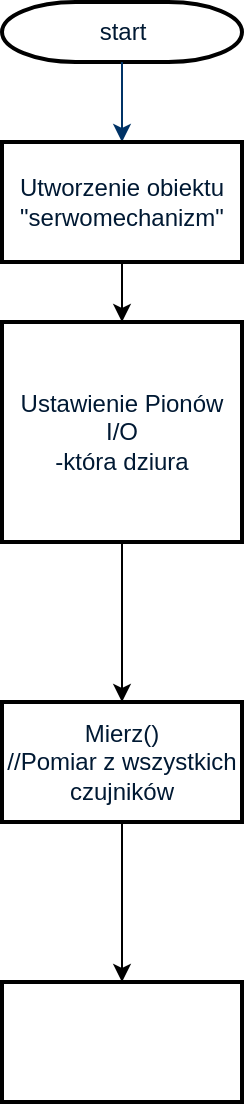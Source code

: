<mxfile version="10.5.2" type="github"><diagram id="6a731a19-8d31-9384-78a2-239565b7b9f0" name="Page-1"><mxGraphModel dx="1154" dy="773" grid="1" gridSize="10" guides="1" tooltips="1" connect="1" arrows="1" fold="1" page="1" pageScale="1" pageWidth="1169" pageHeight="827" background="#ffffff" math="0" shadow="0"><root><mxCell id="0"/><mxCell id="1" parent="0"/><mxCell id="2" value="start" style="shape=mxgraph.flowchart.terminator;fillColor=#FFFFFF;strokeColor=#000000;strokeWidth=2;gradientColor=none;gradientDirection=north;fontColor=#001933;fontStyle=0;html=1;" parent="1" vertex="1"><mxGeometry x="260" y="60" width="120" height="30" as="geometry"/></mxCell><mxCell id="7" style="fontColor=#001933;fontStyle=1;strokeColor=#003366;strokeWidth=1;html=1;entryX=0.5;entryY=0;entryDx=0;entryDy=0;" parent="1" source="2" target="PQSF81R5UtBNz5-5ck5H-62" edge="1"><mxGeometry relative="1" as="geometry"><mxPoint x="320" y="130" as="targetPoint"/></mxGeometry></mxCell><mxCell id="PQSF81R5UtBNz5-5ck5H-65" value="" style="edgeStyle=orthogonalEdgeStyle;rounded=0;orthogonalLoop=1;jettySize=auto;html=1;fontColor=#001933;" edge="1" parent="1" source="PQSF81R5UtBNz5-5ck5H-62" target="PQSF81R5UtBNz5-5ck5H-64"><mxGeometry relative="1" as="geometry"/></mxCell><mxCell id="PQSF81R5UtBNz5-5ck5H-62" value="&lt;div&gt;Utworzenie obiektu&lt;/div&gt;&lt;div&gt; &quot;serwomechanizm&quot;&lt;/div&gt;" style="rounded=0;whiteSpace=wrap;html=1;strokeWidth=2;fillColor=#FFFFFF;fontColor=#001933;" vertex="1" parent="1"><mxGeometry x="260" y="130" width="120" height="60" as="geometry"/></mxCell><mxCell id="PQSF81R5UtBNz5-5ck5H-67" value="" style="edgeStyle=orthogonalEdgeStyle;rounded=0;orthogonalLoop=1;jettySize=auto;html=1;fontColor=#001933;" edge="1" parent="1" source="PQSF81R5UtBNz5-5ck5H-64" target="PQSF81R5UtBNz5-5ck5H-66"><mxGeometry relative="1" as="geometry"/></mxCell><mxCell id="PQSF81R5UtBNz5-5ck5H-64" value="Ustawienie Pionów I/O&lt;br&gt;-która dziura" style="rounded=0;whiteSpace=wrap;html=1;strokeWidth=2;fillColor=#FFFFFF;fontColor=#001933;" vertex="1" parent="1"><mxGeometry x="260" y="220" width="120" height="110" as="geometry"/></mxCell><mxCell id="PQSF81R5UtBNz5-5ck5H-71" value="" style="edgeStyle=orthogonalEdgeStyle;rounded=0;orthogonalLoop=1;jettySize=auto;html=1;fontColor=#001933;" edge="1" parent="1" source="PQSF81R5UtBNz5-5ck5H-66" target="PQSF81R5UtBNz5-5ck5H-70"><mxGeometry relative="1" as="geometry"/></mxCell><mxCell id="PQSF81R5UtBNz5-5ck5H-66" value="Mierz() &lt;br&gt;//Pomiar z wszystkich czujników" style="rounded=0;whiteSpace=wrap;html=1;strokeWidth=2;fillColor=#FFFFFF;fontColor=#001933;" vertex="1" parent="1"><mxGeometry x="260" y="410" width="120" height="60" as="geometry"/></mxCell><mxCell id="PQSF81R5UtBNz5-5ck5H-70" value="" style="rounded=0;whiteSpace=wrap;html=1;strokeWidth=2;fillColor=#FFFFFF;fontColor=#001933;" vertex="1" parent="1"><mxGeometry x="260" y="550" width="120" height="60" as="geometry"/></mxCell></root></mxGraphModel></diagram></mxfile>